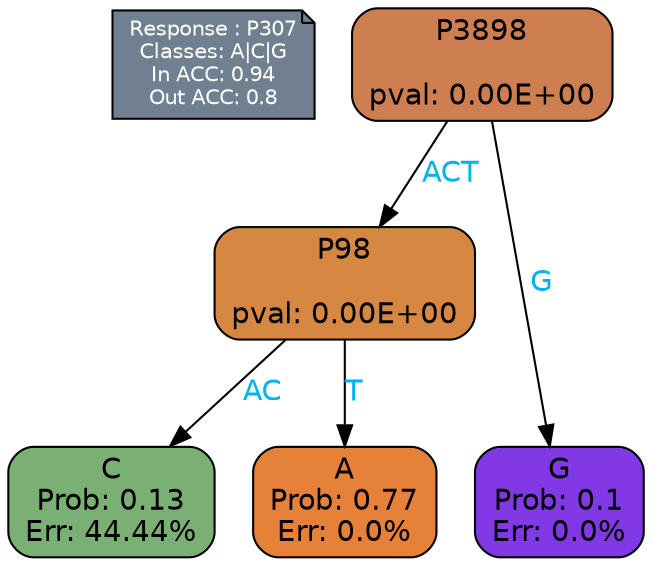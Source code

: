 digraph Tree {
node [shape=box, style="filled, rounded", color="black", fontname=helvetica] ;
graph [ranksep=equally, splines=polylines, bgcolor=transparent, dpi=600] ;
edge [fontname=helvetica] ;
LEGEND [label="Response : P307
Classes: A|C|G
In ACC: 0.94
Out ACC: 0.8
",shape=note,align=left,style=filled,fillcolor="slategray",fontcolor="white",fontsize=10];1 [label="P3898

pval: 0.00E+00", fillcolor="#cd7f51"] ;
2 [label="P98

pval: 0.00E+00", fillcolor="#d68741"] ;
3 [label="C
Prob: 0.13
Err: 44.44%", fillcolor="#7ab074"] ;
4 [label="A
Prob: 0.77
Err: 0.0%", fillcolor="#e58139"] ;
5 [label="G
Prob: 0.1
Err: 0.0%", fillcolor="#8139e5"] ;
1 -> 2 [label="ACT",fontcolor=deepskyblue2] ;
1 -> 5 [label="G",fontcolor=deepskyblue2] ;
2 -> 3 [label="AC",fontcolor=deepskyblue2] ;
2 -> 4 [label="T",fontcolor=deepskyblue2] ;
{rank = same; 3;4;5;}{rank = same; LEGEND;1;}}